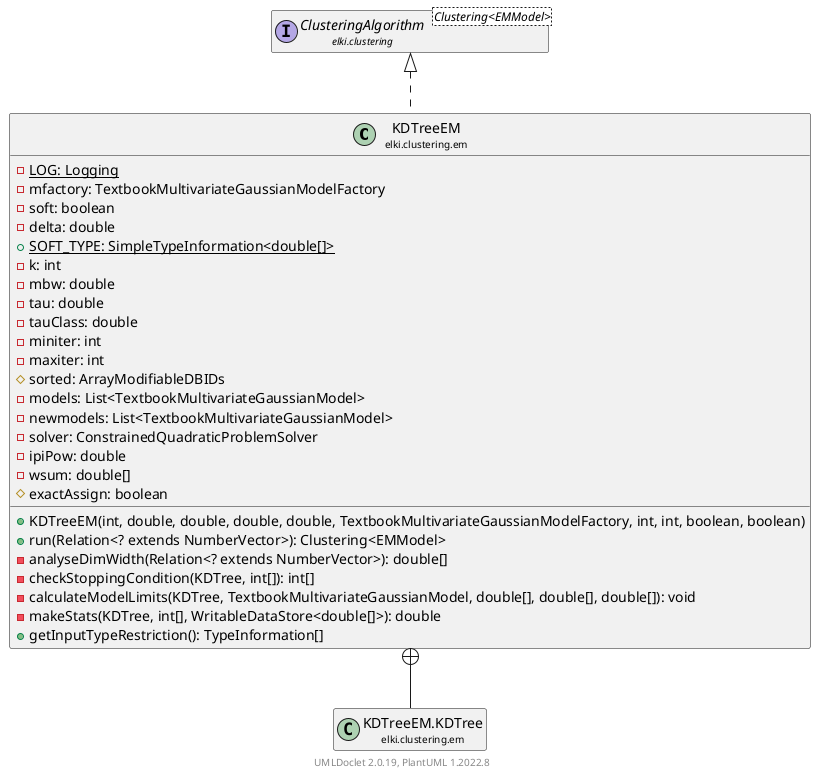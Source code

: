@startuml
    remove .*\.(Instance|Par|Parameterizer|Factory)$
    set namespaceSeparator none
    hide empty fields
    hide empty methods

    class "<size:14>KDTreeEM\n<size:10>elki.clustering.em" as elki.clustering.em.KDTreeEM [[KDTreeEM.html]] {
        {static} -LOG: Logging
        -mfactory: TextbookMultivariateGaussianModelFactory
        -soft: boolean
        -delta: double
        {static} +SOFT_TYPE: SimpleTypeInformation<double[]>
        -k: int
        -mbw: double
        -tau: double
        -tauClass: double
        -miniter: int
        -maxiter: int
        #sorted: ArrayModifiableDBIDs
        -models: List<TextbookMultivariateGaussianModel>
        -newmodels: List<TextbookMultivariateGaussianModel>
        -solver: ConstrainedQuadraticProblemSolver
        -ipiPow: double
        -wsum: double[]
        #exactAssign: boolean
        +KDTreeEM(int, double, double, double, double, TextbookMultivariateGaussianModelFactory, int, int, boolean, boolean)
        +run(Relation<? extends NumberVector>): Clustering<EMModel>
        -analyseDimWidth(Relation<? extends NumberVector>): double[]
        -checkStoppingCondition(KDTree, int[]): int[]
        -calculateModelLimits(KDTree, TextbookMultivariateGaussianModel, double[], double[], double[]): void
        -makeStats(KDTree, int[], WritableDataStore<double[]>): double
        +getInputTypeRestriction(): TypeInformation[]
    }

    interface "<size:14>ClusteringAlgorithm\n<size:10>elki.clustering" as elki.clustering.ClusteringAlgorithm<Clustering<EMModel>> [[../ClusteringAlgorithm.html]]
    class "<size:14>KDTreeEM.KDTree\n<size:10>elki.clustering.em" as elki.clustering.em.KDTreeEM.KDTree [[KDTreeEM.KDTree.html]]
    class "<size:14>KDTreeEM.Par\n<size:10>elki.clustering.em" as elki.clustering.em.KDTreeEM.Par [[KDTreeEM.Par.html]]

    elki.clustering.ClusteringAlgorithm <|.. elki.clustering.em.KDTreeEM
    elki.clustering.em.KDTreeEM +-- elki.clustering.em.KDTreeEM.KDTree
    elki.clustering.em.KDTreeEM +-- elki.clustering.em.KDTreeEM.Par

    center footer UMLDoclet 2.0.19, PlantUML 1.2022.8
@enduml
